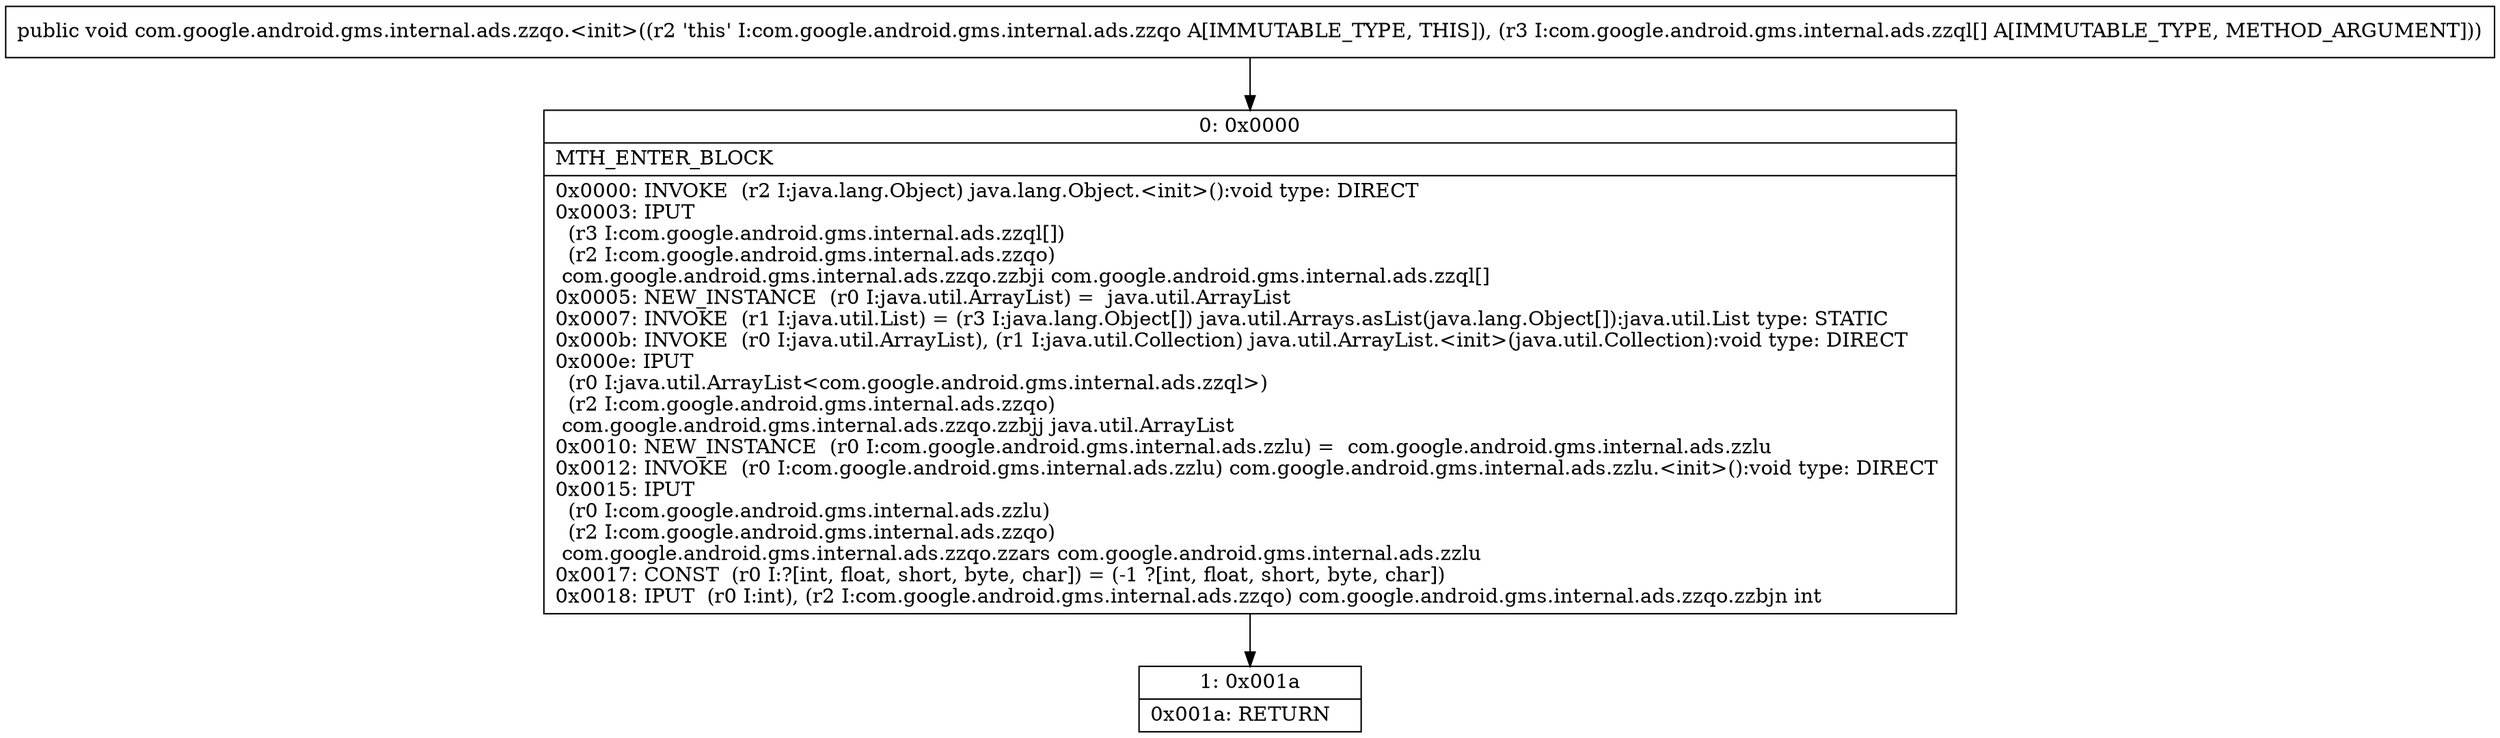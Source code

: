 digraph "CFG forcom.google.android.gms.internal.ads.zzqo.\<init\>([Lcom\/google\/android\/gms\/internal\/ads\/zzql;)V" {
Node_0 [shape=record,label="{0\:\ 0x0000|MTH_ENTER_BLOCK\l|0x0000: INVOKE  (r2 I:java.lang.Object) java.lang.Object.\<init\>():void type: DIRECT \l0x0003: IPUT  \l  (r3 I:com.google.android.gms.internal.ads.zzql[])\l  (r2 I:com.google.android.gms.internal.ads.zzqo)\l com.google.android.gms.internal.ads.zzqo.zzbji com.google.android.gms.internal.ads.zzql[] \l0x0005: NEW_INSTANCE  (r0 I:java.util.ArrayList) =  java.util.ArrayList \l0x0007: INVOKE  (r1 I:java.util.List) = (r3 I:java.lang.Object[]) java.util.Arrays.asList(java.lang.Object[]):java.util.List type: STATIC \l0x000b: INVOKE  (r0 I:java.util.ArrayList), (r1 I:java.util.Collection) java.util.ArrayList.\<init\>(java.util.Collection):void type: DIRECT \l0x000e: IPUT  \l  (r0 I:java.util.ArrayList\<com.google.android.gms.internal.ads.zzql\>)\l  (r2 I:com.google.android.gms.internal.ads.zzqo)\l com.google.android.gms.internal.ads.zzqo.zzbjj java.util.ArrayList \l0x0010: NEW_INSTANCE  (r0 I:com.google.android.gms.internal.ads.zzlu) =  com.google.android.gms.internal.ads.zzlu \l0x0012: INVOKE  (r0 I:com.google.android.gms.internal.ads.zzlu) com.google.android.gms.internal.ads.zzlu.\<init\>():void type: DIRECT \l0x0015: IPUT  \l  (r0 I:com.google.android.gms.internal.ads.zzlu)\l  (r2 I:com.google.android.gms.internal.ads.zzqo)\l com.google.android.gms.internal.ads.zzqo.zzars com.google.android.gms.internal.ads.zzlu \l0x0017: CONST  (r0 I:?[int, float, short, byte, char]) = (\-1 ?[int, float, short, byte, char]) \l0x0018: IPUT  (r0 I:int), (r2 I:com.google.android.gms.internal.ads.zzqo) com.google.android.gms.internal.ads.zzqo.zzbjn int \l}"];
Node_1 [shape=record,label="{1\:\ 0x001a|0x001a: RETURN   \l}"];
MethodNode[shape=record,label="{public void com.google.android.gms.internal.ads.zzqo.\<init\>((r2 'this' I:com.google.android.gms.internal.ads.zzqo A[IMMUTABLE_TYPE, THIS]), (r3 I:com.google.android.gms.internal.ads.zzql[] A[IMMUTABLE_TYPE, METHOD_ARGUMENT])) }"];
MethodNode -> Node_0;
Node_0 -> Node_1;
}

